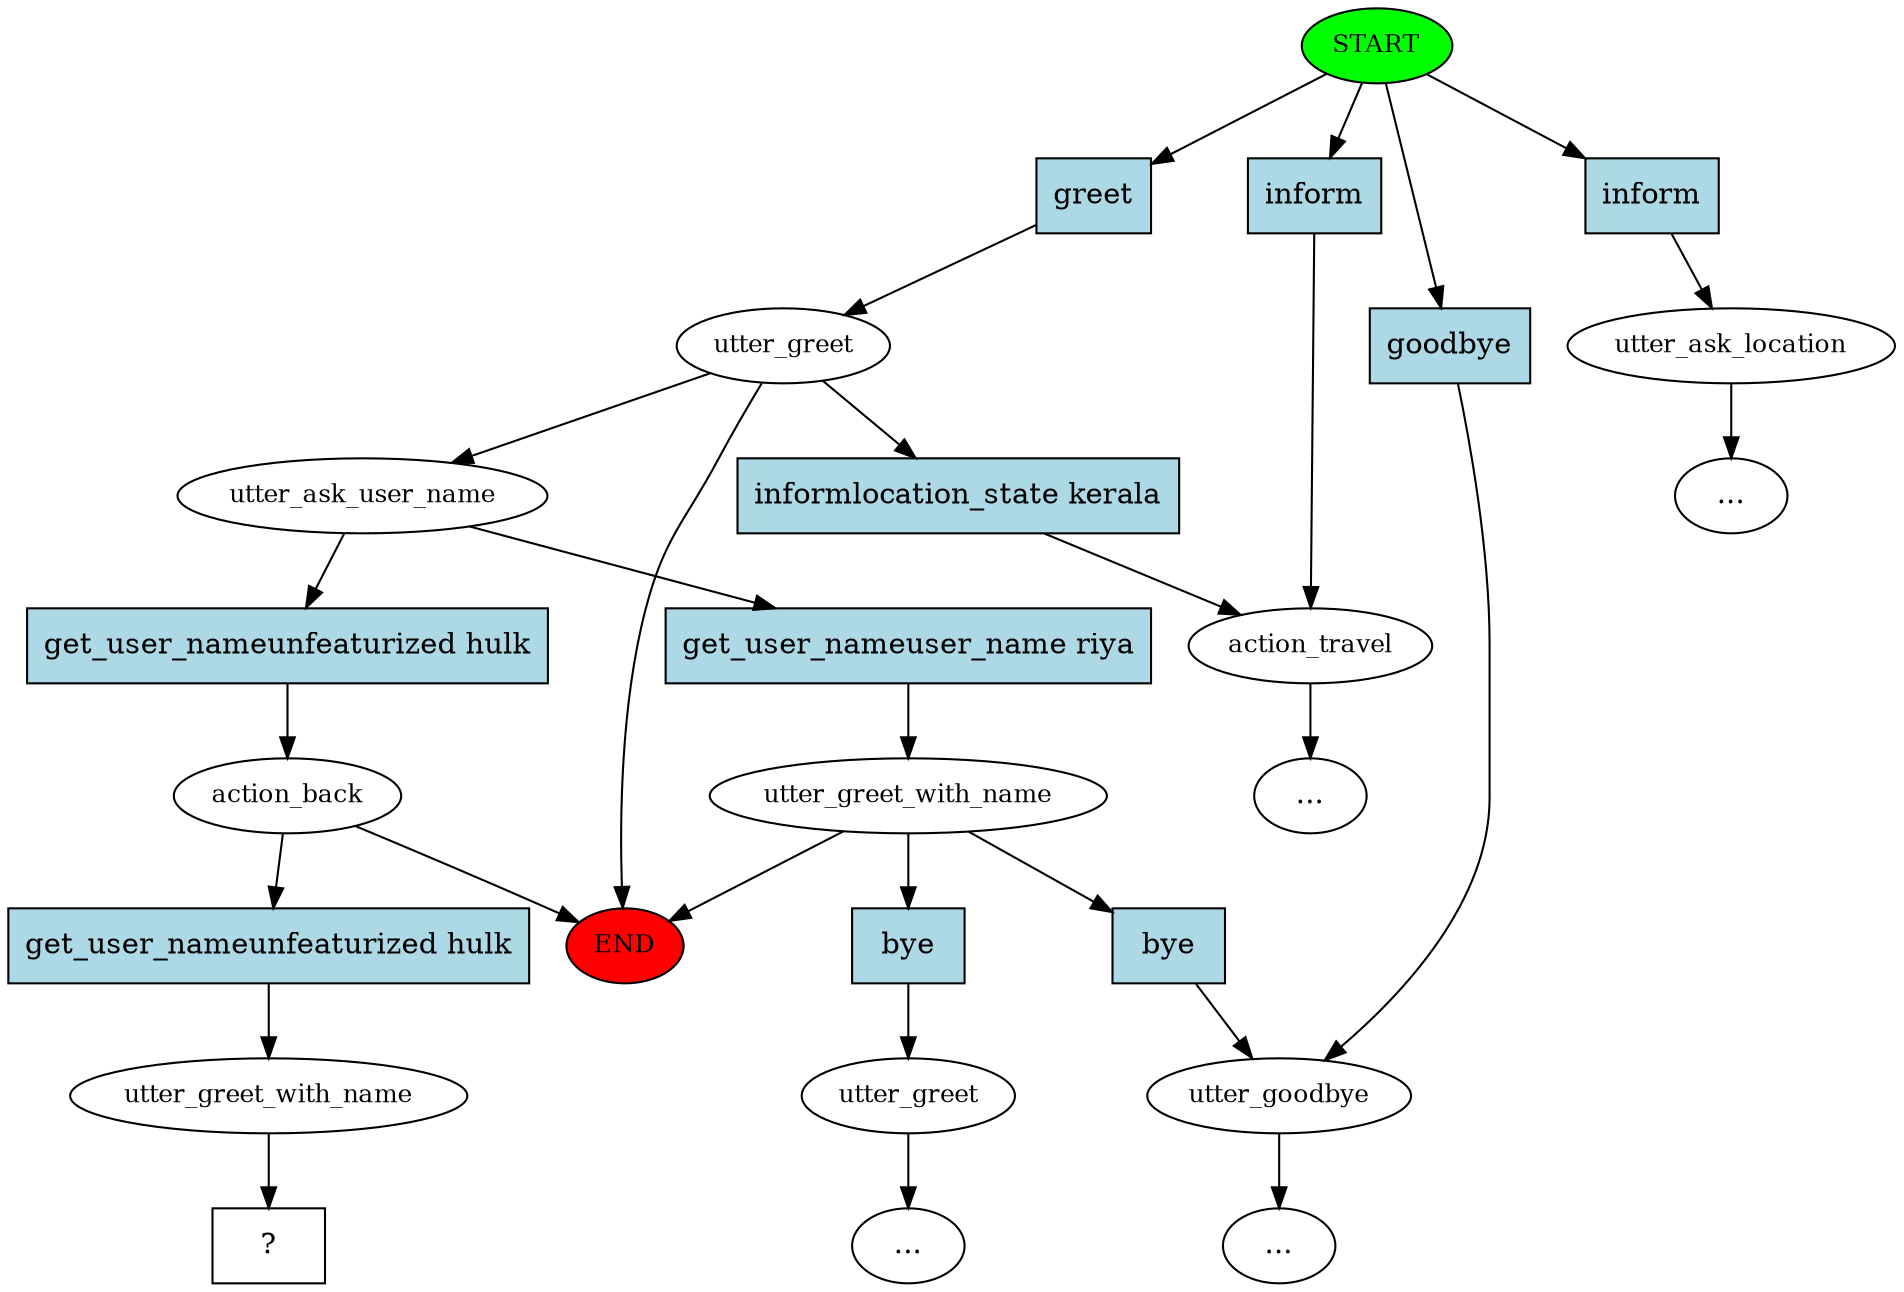 digraph  {
0 [class="start active", fillcolor=green, fontsize=12, label=START, style=filled];
"-1" [class=end, fillcolor=red, fontsize=12, label=END, style=filled];
1 [class=active, fontsize=12, label=utter_greet];
2 [class=active, fontsize=12, label=utter_ask_user_name];
3 [class=active, fontsize=12, label=action_back];
8 [class="", fontsize=12, label=utter_goodbye];
9 [class="", fontsize=12, label=utter_ask_location];
"-4" [class=ellipsis, label="..."];
10 [class="", fontsize=12, label=action_travel];
"-6" [class=ellipsis, label="..."];
15 [class="", fontsize=12, label=utter_greet_with_name];
16 [class="", fontsize=12, label=utter_greet];
"-7" [class=ellipsis, label="..."];
"-8" [class=ellipsis, label="..."];
27 [class=active, fontsize=12, label=utter_greet_with_name];
28 [class="intent dashed active", label="  ?  ", shape=rect];
29 [class="intent active", fillcolor=lightblue, label=greet, shape=rect, style=filled];
30 [class=intent, fillcolor=lightblue, label=goodbye, shape=rect, style=filled];
31 [class=intent, fillcolor=lightblue, label=inform, shape=rect, style=filled];
32 [class=intent, fillcolor=lightblue, label=inform, shape=rect, style=filled];
33 [class=intent, fillcolor=lightblue, label="informlocation_state kerala", shape=rect, style=filled];
34 [class="intent active", fillcolor=lightblue, label="get_user_nameunfeaturized hulk", shape=rect, style=filled];
35 [class=intent, fillcolor=lightblue, label="get_user_nameuser_name riya", shape=rect, style=filled];
36 [class="intent active", fillcolor=lightblue, label="get_user_nameunfeaturized hulk", shape=rect, style=filled];
37 [class=intent, fillcolor=lightblue, label=bye, shape=rect, style=filled];
38 [class=intent, fillcolor=lightblue, label=bye, shape=rect, style=filled];
0 -> 29  [class=active, key=0];
0 -> 30  [class="", key=0];
0 -> 31  [class="", key=0];
0 -> 32  [class="", key=0];
1 -> 2  [class=active, key=NONE, label=""];
1 -> "-1"  [class="", key=NONE, label=""];
1 -> 33  [class="", key=0];
2 -> 34  [class=active, key=0];
2 -> 35  [class="", key=0];
3 -> "-1"  [class="", key=NONE, label=""];
3 -> 36  [class=active, key=0];
8 -> "-8"  [class="", key=NONE, label=""];
9 -> "-4"  [class="", key=NONE, label=""];
10 -> "-6"  [class="", key=NONE, label=""];
15 -> "-1"  [class="", key=NONE, label=""];
15 -> 37  [class="", key=0];
15 -> 38  [class="", key=0];
16 -> "-7"  [class="", key=NONE, label=""];
27 -> 28  [class=active, key=NONE, label=""];
29 -> 1  [class=active, key=0];
30 -> 8  [class="", key=0];
31 -> 9  [class="", key=0];
32 -> 10  [class="", key=0];
33 -> 10  [class="", key=0];
34 -> 3  [class=active, key=0];
35 -> 15  [class="", key=0];
36 -> 27  [class=active, key=0];
37 -> 16  [class="", key=0];
38 -> 8  [class="", key=0];
}
